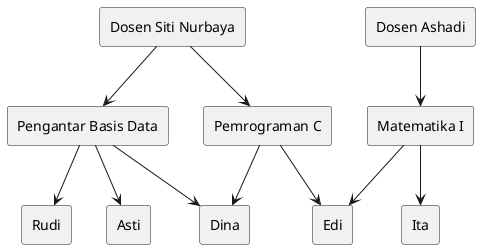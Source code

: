 @startuml
rectangle "Dosen Siti Nurbaya" as Siti
rectangle "Dosen Ashadi" as Ashadi
rectangle "Pengantar Basis Data" as PBD
rectangle "Pemrograman C" as PC
rectangle "Matematika I" as MI
rectangle "Rudi" as Rudi
rectangle "Asti" as Asti
rectangle "Dina" as Dina
rectangle "Edi" as Edi
rectangle "Ita" as Ita

Siti --> PBD
Siti --> PC
Ashadi --> MI

PBD --> Rudi
PBD --> Asti
PBD --> Dina

PC --> Edi
PC --> Dina

MI --> Edi
MI --> Ita
@enduml